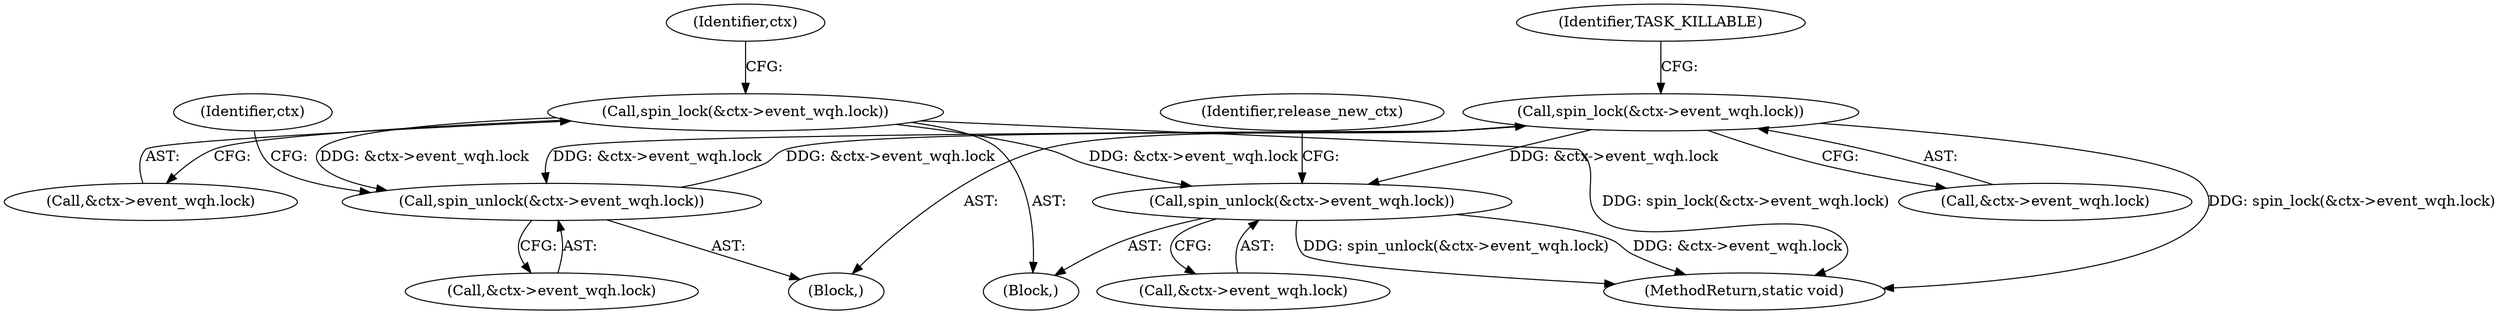 digraph "0_linux_04f5866e41fb70690e28397487d8bd8eea7d712a_1@pointer" {
"1000225" [label="(Call,spin_unlock(&ctx->event_wqh.lock))"];
"1000216" [label="(Call,spin_lock(&ctx->event_wqh.lock))"];
"1000202" [label="(Call,spin_unlock(&ctx->event_wqh.lock))"];
"1000132" [label="(Call,spin_lock(&ctx->event_wqh.lock))"];
"1000149" [label="(Block,)"];
"1000203" [label="(Call,&ctx->event_wqh.lock)"];
"1000300" [label="(MethodReturn,static void)"];
"1000133" [label="(Call,&ctx->event_wqh.lock)"];
"1000132" [label="(Call,spin_lock(&ctx->event_wqh.lock))"];
"1000212" [label="(Identifier,ctx)"];
"1000226" [label="(Call,&ctx->event_wqh.lock)"];
"1000225" [label="(Call,spin_unlock(&ctx->event_wqh.lock))"];
"1000233" [label="(Identifier,release_new_ctx)"];
"1000216" [label="(Call,spin_lock(&ctx->event_wqh.lock))"];
"1000142" [label="(Identifier,ctx)"];
"1000202" [label="(Call,spin_unlock(&ctx->event_wqh.lock))"];
"1000217" [label="(Call,&ctx->event_wqh.lock)"];
"1000151" [label="(Identifier,TASK_KILLABLE)"];
"1000108" [label="(Block,)"];
"1000225" -> "1000108"  [label="AST: "];
"1000225" -> "1000226"  [label="CFG: "];
"1000226" -> "1000225"  [label="AST: "];
"1000233" -> "1000225"  [label="CFG: "];
"1000225" -> "1000300"  [label="DDG: spin_unlock(&ctx->event_wqh.lock)"];
"1000225" -> "1000300"  [label="DDG: &ctx->event_wqh.lock"];
"1000216" -> "1000225"  [label="DDG: &ctx->event_wqh.lock"];
"1000132" -> "1000225"  [label="DDG: &ctx->event_wqh.lock"];
"1000216" -> "1000149"  [label="AST: "];
"1000216" -> "1000217"  [label="CFG: "];
"1000217" -> "1000216"  [label="AST: "];
"1000151" -> "1000216"  [label="CFG: "];
"1000216" -> "1000300"  [label="DDG: spin_lock(&ctx->event_wqh.lock)"];
"1000216" -> "1000202"  [label="DDG: &ctx->event_wqh.lock"];
"1000202" -> "1000216"  [label="DDG: &ctx->event_wqh.lock"];
"1000202" -> "1000149"  [label="AST: "];
"1000202" -> "1000203"  [label="CFG: "];
"1000203" -> "1000202"  [label="AST: "];
"1000212" -> "1000202"  [label="CFG: "];
"1000132" -> "1000202"  [label="DDG: &ctx->event_wqh.lock"];
"1000132" -> "1000108"  [label="AST: "];
"1000132" -> "1000133"  [label="CFG: "];
"1000133" -> "1000132"  [label="AST: "];
"1000142" -> "1000132"  [label="CFG: "];
"1000132" -> "1000300"  [label="DDG: spin_lock(&ctx->event_wqh.lock)"];
}

